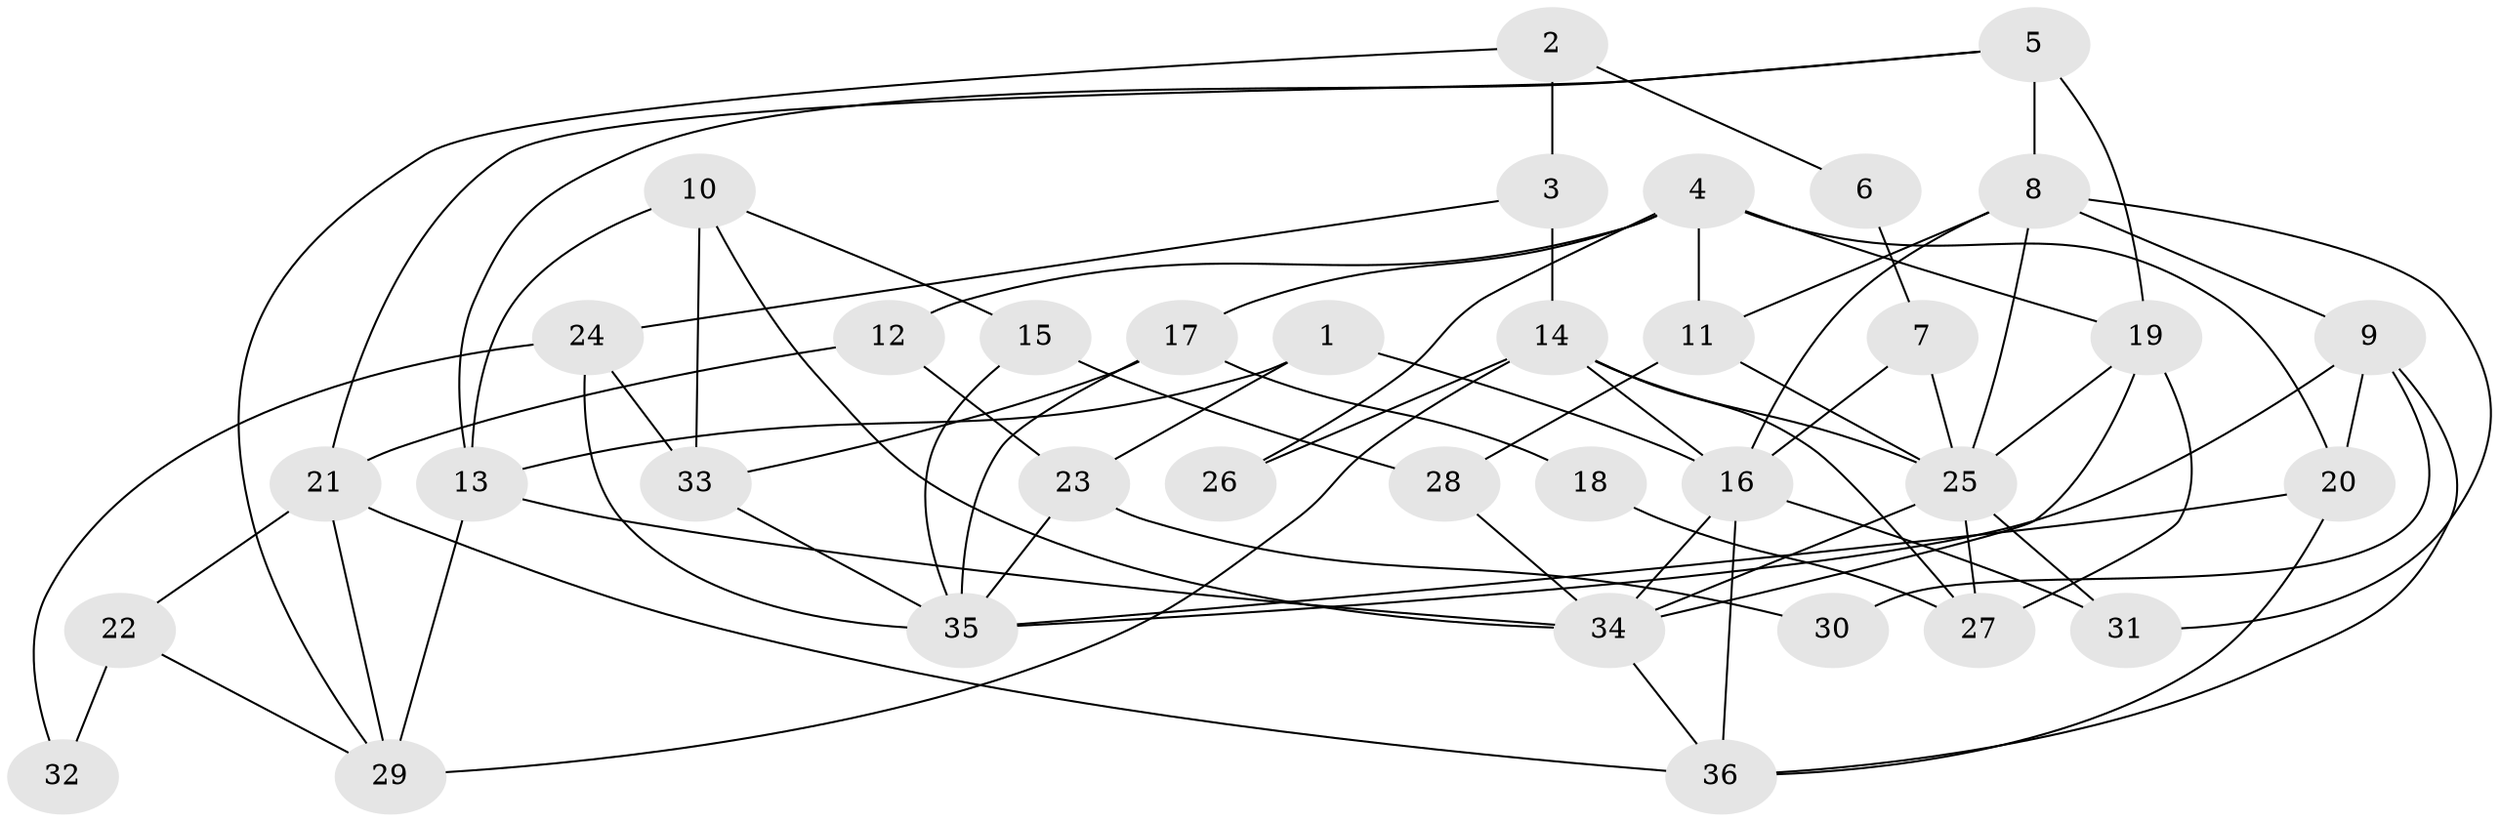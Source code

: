 // original degree distribution, {3: 0.29411764705882354, 5: 0.2549019607843137, 4: 0.2549019607843137, 6: 0.058823529411764705, 2: 0.09803921568627451, 7: 0.0392156862745098}
// Generated by graph-tools (version 1.1) at 2025/37/03/04/25 23:37:14]
// undirected, 36 vertices, 75 edges
graph export_dot {
  node [color=gray90,style=filled];
  1;
  2;
  3;
  4;
  5;
  6;
  7;
  8;
  9;
  10;
  11;
  12;
  13;
  14;
  15;
  16;
  17;
  18;
  19;
  20;
  21;
  22;
  23;
  24;
  25;
  26;
  27;
  28;
  29;
  30;
  31;
  32;
  33;
  34;
  35;
  36;
  1 -- 13 [weight=1.0];
  1 -- 16 [weight=1.0];
  1 -- 23 [weight=1.0];
  2 -- 3 [weight=1.0];
  2 -- 6 [weight=1.0];
  2 -- 29 [weight=1.0];
  3 -- 14 [weight=2.0];
  3 -- 24 [weight=1.0];
  4 -- 11 [weight=1.0];
  4 -- 12 [weight=1.0];
  4 -- 17 [weight=1.0];
  4 -- 19 [weight=1.0];
  4 -- 20 [weight=1.0];
  4 -- 26 [weight=1.0];
  5 -- 8 [weight=1.0];
  5 -- 13 [weight=1.0];
  5 -- 19 [weight=2.0];
  5 -- 21 [weight=1.0];
  6 -- 7 [weight=1.0];
  7 -- 16 [weight=1.0];
  7 -- 25 [weight=1.0];
  8 -- 9 [weight=1.0];
  8 -- 11 [weight=1.0];
  8 -- 16 [weight=1.0];
  8 -- 25 [weight=1.0];
  8 -- 31 [weight=1.0];
  9 -- 20 [weight=1.0];
  9 -- 30 [weight=1.0];
  9 -- 35 [weight=1.0];
  9 -- 36 [weight=1.0];
  10 -- 13 [weight=2.0];
  10 -- 15 [weight=2.0];
  10 -- 33 [weight=2.0];
  10 -- 34 [weight=1.0];
  11 -- 25 [weight=1.0];
  11 -- 28 [weight=1.0];
  12 -- 21 [weight=1.0];
  12 -- 23 [weight=1.0];
  13 -- 29 [weight=2.0];
  13 -- 34 [weight=1.0];
  14 -- 16 [weight=1.0];
  14 -- 25 [weight=1.0];
  14 -- 26 [weight=1.0];
  14 -- 27 [weight=1.0];
  14 -- 29 [weight=1.0];
  15 -- 28 [weight=1.0];
  15 -- 35 [weight=1.0];
  16 -- 31 [weight=2.0];
  16 -- 34 [weight=1.0];
  16 -- 36 [weight=2.0];
  17 -- 18 [weight=1.0];
  17 -- 33 [weight=1.0];
  17 -- 35 [weight=1.0];
  18 -- 27 [weight=1.0];
  19 -- 25 [weight=1.0];
  19 -- 27 [weight=2.0];
  19 -- 34 [weight=1.0];
  20 -- 35 [weight=1.0];
  20 -- 36 [weight=1.0];
  21 -- 22 [weight=1.0];
  21 -- 29 [weight=1.0];
  21 -- 36 [weight=1.0];
  22 -- 29 [weight=1.0];
  22 -- 32 [weight=1.0];
  23 -- 30 [weight=1.0];
  23 -- 35 [weight=1.0];
  24 -- 32 [weight=1.0];
  24 -- 33 [weight=1.0];
  24 -- 35 [weight=1.0];
  25 -- 27 [weight=1.0];
  25 -- 31 [weight=1.0];
  25 -- 34 [weight=1.0];
  28 -- 34 [weight=1.0];
  33 -- 35 [weight=1.0];
  34 -- 36 [weight=1.0];
}
